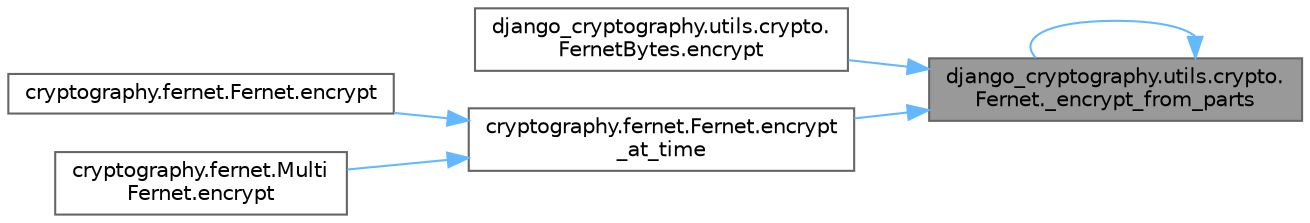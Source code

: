 digraph "django_cryptography.utils.crypto.Fernet._encrypt_from_parts"
{
 // LATEX_PDF_SIZE
  bgcolor="transparent";
  edge [fontname=Helvetica,fontsize=10,labelfontname=Helvetica,labelfontsize=10];
  node [fontname=Helvetica,fontsize=10,shape=box,height=0.2,width=0.4];
  rankdir="RL";
  Node1 [id="Node000001",label="django_cryptography.utils.crypto.\lFernet._encrypt_from_parts",height=0.2,width=0.4,color="gray40", fillcolor="grey60", style="filled", fontcolor="black",tooltip=" "];
  Node1 -> Node1 [id="edge1_Node000001_Node000001",dir="back",color="steelblue1",style="solid",tooltip=" "];
  Node1 -> Node2 [id="edge2_Node000001_Node000002",dir="back",color="steelblue1",style="solid",tooltip=" "];
  Node2 [id="Node000002",label="django_cryptography.utils.crypto.\lFernetBytes.encrypt",height=0.2,width=0.4,color="grey40", fillcolor="white", style="filled",URL="$classdjango__cryptography_1_1utils_1_1crypto_1_1_fernet_bytes.html#a47735b420a92956a14b319db2fa0bf00",tooltip=" "];
  Node1 -> Node3 [id="edge3_Node000001_Node000003",dir="back",color="steelblue1",style="solid",tooltip=" "];
  Node3 [id="Node000003",label="cryptography.fernet.Fernet.encrypt\l_at_time",height=0.2,width=0.4,color="grey40", fillcolor="white", style="filled",URL="$classcryptography_1_1fernet_1_1_fernet.html#aaa6f87afefa24d4dacc75f4548ffa3d6",tooltip=" "];
  Node3 -> Node4 [id="edge4_Node000003_Node000004",dir="back",color="steelblue1",style="solid",tooltip=" "];
  Node4 [id="Node000004",label="cryptography.fernet.Fernet.encrypt",height=0.2,width=0.4,color="grey40", fillcolor="white", style="filled",URL="$classcryptography_1_1fernet_1_1_fernet.html#a7dc261d932403b311a7d128885b25c0a",tooltip=" "];
  Node3 -> Node5 [id="edge5_Node000003_Node000005",dir="back",color="steelblue1",style="solid",tooltip=" "];
  Node5 [id="Node000005",label="cryptography.fernet.Multi\lFernet.encrypt",height=0.2,width=0.4,color="grey40", fillcolor="white", style="filled",URL="$classcryptography_1_1fernet_1_1_multi_fernet.html#a251a999b4ea80d423773c7d3ddfe8f98",tooltip=" "];
}
